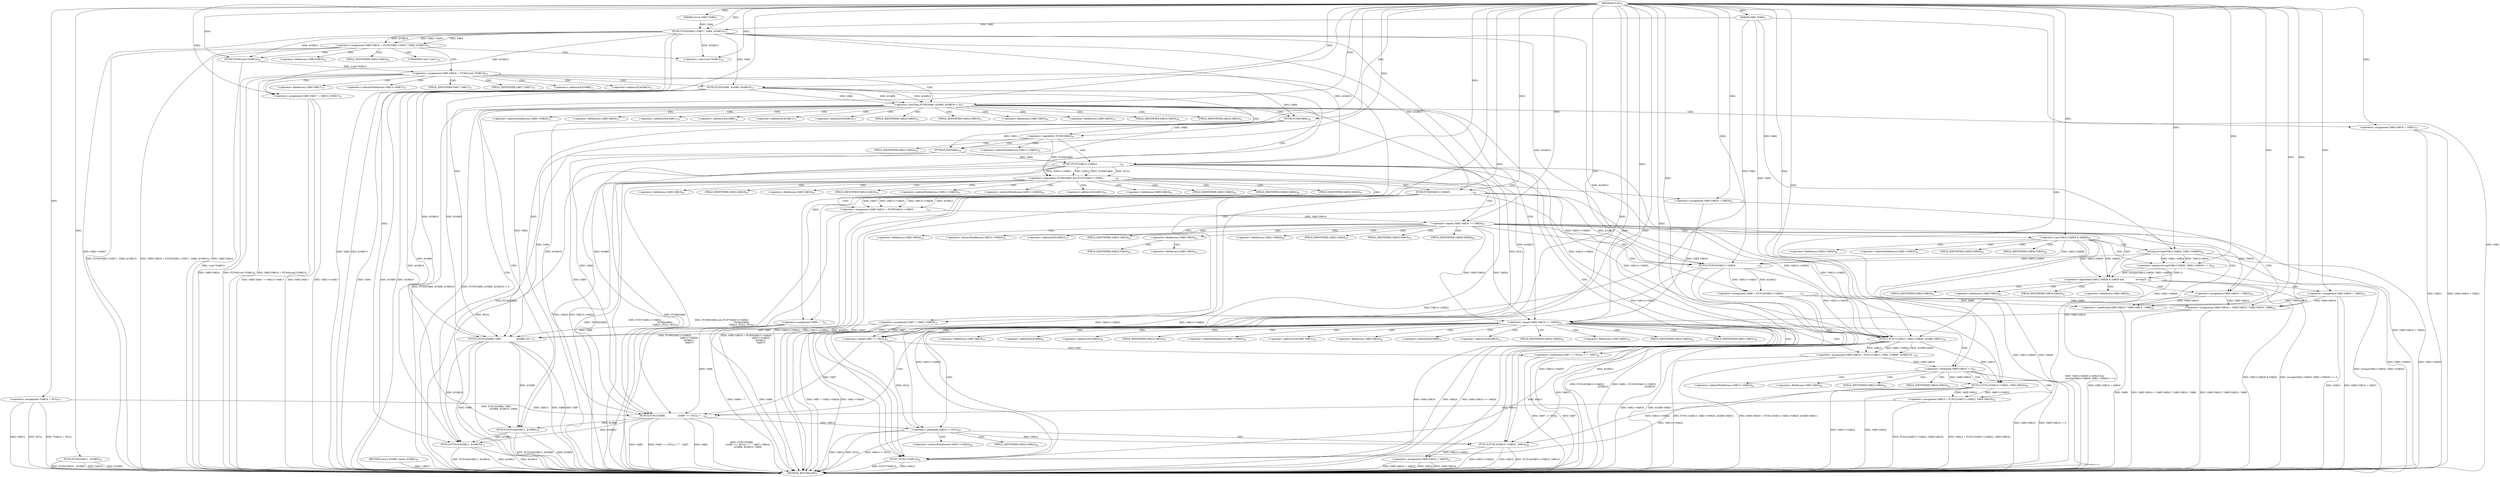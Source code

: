 digraph "FUN1" {  
"8" [label = <(METHOD,FUN1)<SUB>1</SUB>> ]
"268" [label = <(METHOD_RETURN,ANY)<SUB>1</SUB>> ]
"9" [label = <(PARAM,VAR1 *VAR2)<SUB>1</SUB>> ]
"10" [label = <(PARAM,struct VAR3 *VAR4)<SUB>1</SUB>> ]
"22" [label = <(&lt;operator&gt;.assignment,*VAR14 = NULL)<SUB>17</SUB>> ]
"25" [label = <(FUN2,FUN2(VAR15,  &amp;VAR5))<SUB>19</SUB>> ]
"54" [label = <(&lt;operator&gt;.assignment,VAR5.VAR17 = VAR13-&gt;VAR17)<SUB>27</SUB>> ]
"61" [label = <(&lt;operator&gt;.assignment,VAR8 = &quot;&quot;)<SUB>29</SUB>> ]
"80" [label = <(&lt;operator&gt;.assignment,VAR7 = VAR2-&gt;VAR20)<SUB>35</SUB>> ]
"85" [label = <(&lt;operator&gt;.assignment,VAR5.VAR16 = VAR21)<SUB>37</SUB>> ]
"252" [label = <(FUN16,FUN16(&amp;VAR11, &amp;VAR9))<SUB>76</SUB>> ]
"257" [label = <(FUN16,FUN16(&amp;VAR11, &amp;VAR10))<SUB>77</SUB>> ]
"263" [label = <(FUN17,FUN17(VAR13))<SUB>80</SUB>> ]
"265" [label = <(RETURN,return &amp;VAR5;,return &amp;VAR5;)<SUB>81</SUB>> ]
"30" [label = <(&lt;operator&gt;.assignment,VAR5.VAR16 = FUN3(VAR2-&gt;VAR17, VAR4, &amp;VAR13))<SUB>21</SUB>> ]
"44" [label = <(&lt;operator&gt;.assignment,VAR5.VAR16 = FUN4((void *)VAR13))<SUB>24</SUB>> ]
"65" [label = <(&lt;operator&gt;.lessThan,FUN5(VAR4, &amp;VAR9, &amp;VAR10) &lt; 0)<SUB>31</SUB>> ]
"91" [label = <(&lt;operator&gt;.logicalAnd,!FUN6(VAR4) &amp;&amp; FUN7(VAR13-&gt;VAR22,
             ...)<SUB>38</SUB>> ]
"183" [label = <(&lt;operator&gt;.equals,VAR5.VAR16 == VAR24)<SUB>58</SUB>> ]
"74" [label = <(&lt;operator&gt;.assignment,VAR5.VAR16 = VAR19)<SUB>32</SUB>> ]
"105" [label = <(&lt;operator&gt;.assignment,VAR5.VAR16 = VAR24)<SUB>41</SUB>> ]
"189" [label = <(&lt;operator&gt;.assignment,VAR5.VAR16 = FUN11(VAR13, VAR2-&gt;VAR20, &amp;VAR5.VA...)<SUB>59</SUB>> ]
"218" [label = <(FUN13,FUN13(VAR8,
                 ((VAR7 == NULL) ? ...)<SUB>64</SUB>> ]
"34" [label = <(FUN3,FUN3(VAR2-&gt;VAR17, VAR4, &amp;VAR13))<SUB>21</SUB>> ]
"48" [label = <(FUN4,FUN4((void *)VAR13))<SUB>24</SUB>> ]
"66" [label = <(FUN5,FUN5(VAR4, &amp;VAR9, &amp;VAR10))<SUB>31</SUB>> ]
"92" [label = <(&lt;operator&gt;.logicalNot,!FUN6(VAR4))<SUB>38</SUB>> ]
"95" [label = <(FUN7,FUN7(VAR13-&gt;VAR22,
                            ...)<SUB>38</SUB>> ]
"112" [label = <(&lt;operator&gt;.assignment,VAR5.VAR16 = FUN9(VAR13-&gt;VAR25,
               ...)<SUB>43</SUB>> ]
"203" [label = <(&lt;operator&gt;.notEquals,VAR5.VAR16 != 0)<SUB>61</SUB>> ]
"233" [label = <(&lt;operator&gt;.notEquals,VAR14 != NULL)<SUB>67</SUB>> ]
"244" [label = <(FUN15,FUN15(VAR8, VAR7,
                    &amp;VAR9, &amp;V...)<SUB>71</SUB>> ]
"49" [label = <(&lt;operator&gt;.cast,(void *)VAR13)<SUB>24</SUB>> ]
"93" [label = <(FUN6,FUN6(VAR4))<SUB>38</SUB>> ]
"99" [label = <(FUN8,FUN8(VAR4))<SUB>39</SUB>> ]
"127" [label = <(&lt;operator&gt;.equals,VAR5.VAR16 == VAR24)<SUB>47</SUB>> ]
"193" [label = <(FUN11,FUN11(VAR13, VAR2-&gt;VAR20, &amp;VAR5.VAR31))<SUB>59</SUB>> ]
"209" [label = <(&lt;operator&gt;.assignment,VAR14 = FUN12(VAR13-&gt;VAR22, VAR5.VAR16))<SUB>62</SUB>> ]
"220" [label = <(&lt;operator&gt;.conditional,(VAR7 == NULL) ? &quot;&quot; : VAR7)<SUB>65</SUB>> ]
"237" [label = <(FUN14,FUN14(VAR13-&gt;VAR22, VAR14))<SUB>68</SUB>> ]
"116" [label = <(FUN9,FUN9(VAR13-&gt;VAR25,
                            ...)<SUB>43</SUB>> ]
"162" [label = <(&lt;operator&gt;.assignment,VAR6 = FUN10(VAR13-&gt;VAR25,
                    ...)<SUB>52</SUB>> ]
"170" [label = <(&lt;operator&gt;.assignment,VAR5.VAR16 = VAR5.VAR16 ? VAR5.VAR16 : VAR6)<SUB>54</SUB>> ]
"221" [label = <(&lt;operator&gt;.equals,VAR7 == NULL)<SUB>65</SUB>> ]
"134" [label = <(&lt;operator&gt;.logicalAnd,VAR12.VAR28 &amp; VAR29 &amp;&amp;
                strcmp(V...)<SUB>48</SUB>> ]
"211" [label = <(FUN12,FUN12(VAR13-&gt;VAR22, VAR5.VAR16))<SUB>62</SUB>> ]
"150" [label = <(&lt;operator&gt;.assignment,VAR5.VAR16 = VAR24)<SUB>50</SUB>> ]
"164" [label = <(FUN10,FUN10(VAR13-&gt;VAR25,
                           ...)<SUB>52</SUB>> ]
"174" [label = <(&lt;operator&gt;.conditional,VAR5.VAR16 ? VAR5.VAR16 : VAR6)<SUB>54</SUB>> ]
"135" [label = <(&lt;operator&gt;.and,VAR12.VAR28 &amp; VAR29)<SUB>48</SUB>> ]
"140" [label = <(&lt;operator&gt;.equals,strcmp(VAR12.VAR30, VAR2-&gt;VAR20) == 0)<SUB>49</SUB>> ]
"157" [label = <(&lt;operator&gt;.assignment,VAR5.VAR16 = VAR21)<SUB>51</SUB>> ]
"141" [label = <(strcmp,strcmp(VAR12.VAR30, VAR2-&gt;VAR20))<SUB>49</SUB>> ]
"55" [label = <(&lt;operator&gt;.fieldAccess,VAR5.VAR17)<SUB>27</SUB>> ]
"58" [label = <(&lt;operator&gt;.indirectFieldAccess,VAR13-&gt;VAR17)<SUB>27</SUB>> ]
"82" [label = <(&lt;operator&gt;.indirectFieldAccess,VAR2-&gt;VAR20)<SUB>35</SUB>> ]
"86" [label = <(&lt;operator&gt;.fieldAccess,VAR5.VAR16)<SUB>37</SUB>> ]
"253" [label = <(&lt;operator&gt;.addressOf,&amp;VAR11)<SUB>76</SUB>> ]
"255" [label = <(&lt;operator&gt;.addressOf,&amp;VAR9)<SUB>76</SUB>> ]
"258" [label = <(&lt;operator&gt;.addressOf,&amp;VAR11)<SUB>77</SUB>> ]
"260" [label = <(&lt;operator&gt;.addressOf,&amp;VAR10)<SUB>77</SUB>> ]
"45" [label = <(&lt;operator&gt;.fieldAccess,VAR5.VAR16)<SUB>24</SUB>> ]
"57" [label = <(FIELD_IDENTIFIER,VAR17,VAR17)<SUB>27</SUB>> ]
"60" [label = <(FIELD_IDENTIFIER,VAR17,VAR17)<SUB>27</SUB>> ]
"84" [label = <(FIELD_IDENTIFIER,VAR20,VAR20)<SUB>35</SUB>> ]
"88" [label = <(FIELD_IDENTIFIER,VAR16,VAR16)<SUB>37</SUB>> ]
"184" [label = <(&lt;operator&gt;.fieldAccess,VAR5.VAR16)<SUB>58</SUB>> ]
"47" [label = <(FIELD_IDENTIFIER,VAR16,VAR16)<SUB>24</SUB>> ]
"68" [label = <(&lt;operator&gt;.addressOf,&amp;VAR9)<SUB>31</SUB>> ]
"70" [label = <(&lt;operator&gt;.addressOf,&amp;VAR10)<SUB>31</SUB>> ]
"75" [label = <(&lt;operator&gt;.fieldAccess,VAR5.VAR16)<SUB>32</SUB>> ]
"96" [label = <(&lt;operator&gt;.indirectFieldAccess,VAR13-&gt;VAR22)<SUB>38</SUB>> ]
"106" [label = <(&lt;operator&gt;.fieldAccess,VAR5.VAR16)<SUB>41</SUB>> ]
"186" [label = <(FIELD_IDENTIFIER,VAR16,VAR16)<SUB>58</SUB>> ]
"190" [label = <(&lt;operator&gt;.fieldAccess,VAR5.VAR16)<SUB>59</SUB>> ]
"227" [label = <(&lt;operator&gt;.addressOf,&amp;VAR9)<SUB>66</SUB>> ]
"229" [label = <(&lt;operator&gt;.addressOf,&amp;VAR10)<SUB>66</SUB>> ]
"50" [label = <(UNKNOWN,void *,void *)<SUB>24</SUB>> ]
"77" [label = <(FIELD_IDENTIFIER,VAR16,VAR16)<SUB>32</SUB>> ]
"98" [label = <(FIELD_IDENTIFIER,VAR22,VAR22)<SUB>38</SUB>> ]
"108" [label = <(FIELD_IDENTIFIER,VAR16,VAR16)<SUB>41</SUB>> ]
"113" [label = <(&lt;operator&gt;.fieldAccess,VAR5.VAR16)<SUB>43</SUB>> ]
"192" [label = <(FIELD_IDENTIFIER,VAR16,VAR16)<SUB>59</SUB>> ]
"195" [label = <(&lt;operator&gt;.indirectFieldAccess,VAR2-&gt;VAR20)<SUB>59</SUB>> ]
"198" [label = <(&lt;operator&gt;.addressOf,&amp;VAR5.VAR31)<SUB>59</SUB>> ]
"204" [label = <(&lt;operator&gt;.fieldAccess,VAR5.VAR16)<SUB>61</SUB>> ]
"247" [label = <(&lt;operator&gt;.addressOf,&amp;VAR9)<SUB>72</SUB>> ]
"249" [label = <(&lt;operator&gt;.addressOf,&amp;VAR10)<SUB>72</SUB>> ]
"115" [label = <(FIELD_IDENTIFIER,VAR16,VAR16)<SUB>43</SUB>> ]
"117" [label = <(&lt;operator&gt;.indirectFieldAccess,VAR13-&gt;VAR25)<SUB>43</SUB>> ]
"120" [label = <(&lt;operator&gt;.indirectFieldAccess,VAR13-&gt;VAR26)<SUB>44</SUB>> ]
"123" [label = <(&lt;operator&gt;.addressOf,&amp;VAR12)<SUB>45</SUB>> ]
"128" [label = <(&lt;operator&gt;.fieldAccess,VAR5.VAR16)<SUB>47</SUB>> ]
"197" [label = <(FIELD_IDENTIFIER,VAR20,VAR20)<SUB>59</SUB>> ]
"199" [label = <(&lt;operator&gt;.fieldAccess,VAR5.VAR31)<SUB>59</SUB>> ]
"206" [label = <(FIELD_IDENTIFIER,VAR16,VAR16)<SUB>61</SUB>> ]
"238" [label = <(&lt;operator&gt;.indirectFieldAccess,VAR13-&gt;VAR22)<SUB>68</SUB>> ]
"119" [label = <(FIELD_IDENTIFIER,VAR25,VAR25)<SUB>43</SUB>> ]
"122" [label = <(FIELD_IDENTIFIER,VAR26,VAR26)<SUB>44</SUB>> ]
"130" [label = <(FIELD_IDENTIFIER,VAR16,VAR16)<SUB>47</SUB>> ]
"171" [label = <(&lt;operator&gt;.fieldAccess,VAR5.VAR16)<SUB>54</SUB>> ]
"201" [label = <(FIELD_IDENTIFIER,VAR31,VAR31)<SUB>59</SUB>> ]
"212" [label = <(&lt;operator&gt;.indirectFieldAccess,VAR13-&gt;VAR22)<SUB>62</SUB>> ]
"215" [label = <(&lt;operator&gt;.fieldAccess,VAR5.VAR16)<SUB>62</SUB>> ]
"240" [label = <(FIELD_IDENTIFIER,VAR22,VAR22)<SUB>68</SUB>> ]
"165" [label = <(&lt;operator&gt;.indirectFieldAccess,VAR13-&gt;VAR25)<SUB>52</SUB>> ]
"168" [label = <(&lt;operator&gt;.addressOf,&amp;VAR12)<SUB>53</SUB>> ]
"173" [label = <(FIELD_IDENTIFIER,VAR16,VAR16)<SUB>54</SUB>> ]
"175" [label = <(&lt;operator&gt;.fieldAccess,VAR5.VAR16)<SUB>54</SUB>> ]
"178" [label = <(&lt;operator&gt;.fieldAccess,VAR5.VAR16)<SUB>54</SUB>> ]
"214" [label = <(FIELD_IDENTIFIER,VAR22,VAR22)<SUB>62</SUB>> ]
"217" [label = <(FIELD_IDENTIFIER,VAR16,VAR16)<SUB>62</SUB>> ]
"136" [label = <(&lt;operator&gt;.fieldAccess,VAR12.VAR28)<SUB>48</SUB>> ]
"151" [label = <(&lt;operator&gt;.fieldAccess,VAR5.VAR16)<SUB>50</SUB>> ]
"167" [label = <(FIELD_IDENTIFIER,VAR25,VAR25)<SUB>52</SUB>> ]
"177" [label = <(FIELD_IDENTIFIER,VAR16,VAR16)<SUB>54</SUB>> ]
"180" [label = <(FIELD_IDENTIFIER,VAR16,VAR16)<SUB>54</SUB>> ]
"138" [label = <(FIELD_IDENTIFIER,VAR28,VAR28)<SUB>48</SUB>> ]
"142" [label = <(&lt;operator&gt;.fieldAccess,VAR12.VAR30)<SUB>49</SUB>> ]
"145" [label = <(&lt;operator&gt;.indirectFieldAccess,VAR2-&gt;VAR20)<SUB>49</SUB>> ]
"153" [label = <(FIELD_IDENTIFIER,VAR16,VAR16)<SUB>50</SUB>> ]
"158" [label = <(&lt;operator&gt;.fieldAccess,VAR5.VAR16)<SUB>51</SUB>> ]
"144" [label = <(FIELD_IDENTIFIER,VAR30,VAR30)<SUB>49</SUB>> ]
"147" [label = <(FIELD_IDENTIFIER,VAR20,VAR20)<SUB>49</SUB>> ]
"160" [label = <(FIELD_IDENTIFIER,VAR16,VAR16)<SUB>51</SUB>> ]
  "265" -> "268"  [ label = "DDG: &lt;RET&gt;"] 
  "9" -> "268"  [ label = "DDG: VAR2"] 
  "22" -> "268"  [ label = "DDG: VAR14"] 
  "22" -> "268"  [ label = "DDG: NULL"] 
  "22" -> "268"  [ label = "DDG: *VAR14 = NULL"] 
  "25" -> "268"  [ label = "DDG: &amp;VAR5"] 
  "25" -> "268"  [ label = "DDG: FUN2(VAR15,  &amp;VAR5)"] 
  "30" -> "268"  [ label = "DDG: VAR5.VAR16"] 
  "34" -> "268"  [ label = "DDG: VAR2-&gt;VAR17"] 
  "34" -> "268"  [ label = "DDG: VAR4"] 
  "34" -> "268"  [ label = "DDG: &amp;VAR13"] 
  "30" -> "268"  [ label = "DDG: FUN3(VAR2-&gt;VAR17, VAR4, &amp;VAR13)"] 
  "30" -> "268"  [ label = "DDG: VAR5.VAR16 = FUN3(VAR2-&gt;VAR17, VAR4, &amp;VAR13)"] 
  "44" -> "268"  [ label = "DDG: VAR5.VAR16"] 
  "48" -> "268"  [ label = "DDG: (void *)VAR13"] 
  "44" -> "268"  [ label = "DDG: FUN4((void *)VAR13)"] 
  "44" -> "268"  [ label = "DDG: VAR5.VAR16 = FUN4((void *)VAR13)"] 
  "54" -> "268"  [ label = "DDG: VAR5.VAR17"] 
  "54" -> "268"  [ label = "DDG: VAR13-&gt;VAR17"] 
  "54" -> "268"  [ label = "DDG: VAR5.VAR17 = VAR13-&gt;VAR17"] 
  "61" -> "268"  [ label = "DDG: VAR8"] 
  "61" -> "268"  [ label = "DDG: VAR8 = &quot;&quot;"] 
  "66" -> "268"  [ label = "DDG: VAR4"] 
  "66" -> "268"  [ label = "DDG: &amp;VAR9"] 
  "66" -> "268"  [ label = "DDG: &amp;VAR10"] 
  "65" -> "268"  [ label = "DDG: FUN5(VAR4, &amp;VAR9, &amp;VAR10)"] 
  "65" -> "268"  [ label = "DDG: FUN5(VAR4, &amp;VAR9, &amp;VAR10) &lt; 0"] 
  "80" -> "268"  [ label = "DDG: VAR2-&gt;VAR20"] 
  "80" -> "268"  [ label = "DDG: VAR7 = VAR2-&gt;VAR20"] 
  "85" -> "268"  [ label = "DDG: VAR21"] 
  "85" -> "268"  [ label = "DDG: VAR5.VAR16 = VAR21"] 
  "92" -> "268"  [ label = "DDG: FUN6(VAR4)"] 
  "91" -> "268"  [ label = "DDG: !FUN6(VAR4)"] 
  "95" -> "268"  [ label = "DDG: VAR13-&gt;VAR22"] 
  "95" -> "268"  [ label = "DDG: FUN8(VAR4)"] 
  "95" -> "268"  [ label = "DDG: NULL"] 
  "91" -> "268"  [ label = "DDG: FUN7(VAR13-&gt;VAR22,
                                                       FUN8(VAR4),
                                                       VAR23, NULL, NULL)"] 
  "91" -> "268"  [ label = "DDG: !FUN6(VAR4) &amp;&amp; FUN7(VAR13-&gt;VAR22,
                                                       FUN8(VAR4),
                                                       VAR23, NULL, NULL)"] 
  "116" -> "268"  [ label = "DDG: VAR13-&gt;VAR25"] 
  "116" -> "268"  [ label = "DDG: VAR13-&gt;VAR26"] 
  "116" -> "268"  [ label = "DDG: &amp;VAR12"] 
  "112" -> "268"  [ label = "DDG: FUN9(VAR13-&gt;VAR25,
                                       VAR13-&gt;VAR26,
                                       &amp;VAR12,
                                       VAR27)"] 
  "112" -> "268"  [ label = "DDG: VAR5.VAR16 = FUN9(VAR13-&gt;VAR25,
                                       VAR13-&gt;VAR26,
                                       &amp;VAR12,
                                       VAR27)"] 
  "135" -> "268"  [ label = "DDG: VAR12.VAR28"] 
  "134" -> "268"  [ label = "DDG: VAR12.VAR28 &amp; VAR29"] 
  "141" -> "268"  [ label = "DDG: VAR12.VAR30"] 
  "141" -> "268"  [ label = "DDG: VAR2-&gt;VAR20"] 
  "140" -> "268"  [ label = "DDG: strcmp(VAR12.VAR30, VAR2-&gt;VAR20)"] 
  "134" -> "268"  [ label = "DDG: strcmp(VAR12.VAR30, VAR2-&gt;VAR20) == 0"] 
  "134" -> "268"  [ label = "DDG: VAR12.VAR28 &amp; VAR29 &amp;&amp;
                strcmp(VAR12.VAR30, VAR2-&gt;VAR20) == 0"] 
  "157" -> "268"  [ label = "DDG: VAR21"] 
  "157" -> "268"  [ label = "DDG: VAR5.VAR16 = VAR21"] 
  "150" -> "268"  [ label = "DDG: VAR5.VAR16 = VAR24"] 
  "164" -> "268"  [ label = "DDG: VAR13-&gt;VAR25"] 
  "164" -> "268"  [ label = "DDG: &amp;VAR12"] 
  "162" -> "268"  [ label = "DDG: FUN10(VAR13-&gt;VAR25,
                                            &amp;VAR12)"] 
  "162" -> "268"  [ label = "DDG: VAR6 = FUN10(VAR13-&gt;VAR25,
                                            &amp;VAR12)"] 
  "174" -> "268"  [ label = "DDG: VAR6"] 
  "170" -> "268"  [ label = "DDG: VAR5.VAR16 ? VAR5.VAR16 : VAR6"] 
  "170" -> "268"  [ label = "DDG: VAR5.VAR16 = VAR5.VAR16 ? VAR5.VAR16 : VAR6"] 
  "105" -> "268"  [ label = "DDG: VAR5.VAR16 = VAR24"] 
  "183" -> "268"  [ label = "DDG: VAR5.VAR16"] 
  "183" -> "268"  [ label = "DDG: VAR24"] 
  "183" -> "268"  [ label = "DDG: VAR5.VAR16 == VAR24"] 
  "244" -> "268"  [ label = "DDG: VAR8"] 
  "244" -> "268"  [ label = "DDG: VAR7"] 
  "244" -> "268"  [ label = "DDG: VAR4"] 
  "244" -> "268"  [ label = "DDG: FUN15(VAR8, VAR7,
                    &amp;VAR9, &amp;VAR10, VAR4)"] 
  "193" -> "268"  [ label = "DDG: VAR2-&gt;VAR20"] 
  "193" -> "268"  [ label = "DDG: &amp;VAR5.VAR31"] 
  "189" -> "268"  [ label = "DDG: FUN11(VAR13, VAR2-&gt;VAR20, &amp;VAR5.VAR31)"] 
  "189" -> "268"  [ label = "DDG: VAR5.VAR16 = FUN11(VAR13, VAR2-&gt;VAR20, &amp;VAR5.VAR31)"] 
  "203" -> "268"  [ label = "DDG: VAR5.VAR16"] 
  "203" -> "268"  [ label = "DDG: VAR5.VAR16 != 0"] 
  "211" -> "268"  [ label = "DDG: VAR13-&gt;VAR22"] 
  "211" -> "268"  [ label = "DDG: VAR5.VAR16"] 
  "209" -> "268"  [ label = "DDG: FUN12(VAR13-&gt;VAR22, VAR5.VAR16)"] 
  "209" -> "268"  [ label = "DDG: VAR14 = FUN12(VAR13-&gt;VAR22, VAR5.VAR16)"] 
  "218" -> "268"  [ label = "DDG: VAR8"] 
  "220" -> "268"  [ label = "DDG: VAR7 == NULL"] 
  "220" -> "268"  [ label = "DDG: VAR7"] 
  "218" -> "268"  [ label = "DDG: (VAR7 == NULL) ? &quot;&quot; : VAR7"] 
  "218" -> "268"  [ label = "DDG: VAR4"] 
  "218" -> "268"  [ label = "DDG: FUN13(VAR8,
                 ((VAR7 == NULL) ? &quot;&quot; : VAR7), VAR14,
                 &amp;VAR9, &amp;VAR10, VAR4)"] 
  "233" -> "268"  [ label = "DDG: VAR14"] 
  "233" -> "268"  [ label = "DDG: NULL"] 
  "233" -> "268"  [ label = "DDG: VAR14 != NULL"] 
  "237" -> "268"  [ label = "DDG: VAR13-&gt;VAR22"] 
  "237" -> "268"  [ label = "DDG: VAR14"] 
  "237" -> "268"  [ label = "DDG: FUN14(VAR13-&gt;VAR22, VAR14)"] 
  "252" -> "268"  [ label = "DDG: &amp;VAR9"] 
  "252" -> "268"  [ label = "DDG: FUN16(&amp;VAR11, &amp;VAR9)"] 
  "257" -> "268"  [ label = "DDG: &amp;VAR11"] 
  "257" -> "268"  [ label = "DDG: &amp;VAR10"] 
  "257" -> "268"  [ label = "DDG: FUN16(&amp;VAR11, &amp;VAR10)"] 
  "74" -> "268"  [ label = "DDG: VAR5.VAR16"] 
  "74" -> "268"  [ label = "DDG: VAR5.VAR16 = VAR19"] 
  "263" -> "268"  [ label = "DDG: VAR13"] 
  "263" -> "268"  [ label = "DDG: FUN17(VAR13)"] 
  "74" -> "268"  [ label = "DDG: VAR19"] 
  "135" -> "268"  [ label = "DDG: VAR29"] 
  "95" -> "268"  [ label = "DDG: VAR23"] 
  "25" -> "268"  [ label = "DDG: VAR15"] 
  "116" -> "268"  [ label = "DDG: VAR27"] 
  "8" -> "9"  [ label = "DDG: "] 
  "8" -> "10"  [ label = "DDG: "] 
  "8" -> "22"  [ label = "DDG: "] 
  "34" -> "54"  [ label = "DDG: &amp;VAR13"] 
  "8" -> "54"  [ label = "DDG: "] 
  "8" -> "61"  [ label = "DDG: "] 
  "9" -> "80"  [ label = "DDG: VAR2"] 
  "8" -> "85"  [ label = "DDG: "] 
  "8" -> "25"  [ label = "DDG: "] 
  "34" -> "30"  [ label = "DDG: VAR2-&gt;VAR17"] 
  "34" -> "30"  [ label = "DDG: VAR4"] 
  "34" -> "30"  [ label = "DDG: &amp;VAR13"] 
  "48" -> "44"  [ label = "DDG: (void *)VAR13"] 
  "8" -> "252"  [ label = "DDG: "] 
  "244" -> "252"  [ label = "DDG: &amp;VAR9"] 
  "218" -> "252"  [ label = "DDG: &amp;VAR9"] 
  "66" -> "252"  [ label = "DDG: &amp;VAR9"] 
  "252" -> "257"  [ label = "DDG: &amp;VAR11"] 
  "8" -> "257"  [ label = "DDG: "] 
  "244" -> "257"  [ label = "DDG: &amp;VAR10"] 
  "218" -> "257"  [ label = "DDG: &amp;VAR10"] 
  "66" -> "257"  [ label = "DDG: &amp;VAR10"] 
  "34" -> "263"  [ label = "DDG: &amp;VAR13"] 
  "95" -> "263"  [ label = "DDG: VAR13-&gt;VAR22"] 
  "116" -> "263"  [ label = "DDG: VAR13-&gt;VAR25"] 
  "116" -> "263"  [ label = "DDG: VAR13-&gt;VAR26"] 
  "164" -> "263"  [ label = "DDG: VAR13-&gt;VAR25"] 
  "193" -> "263"  [ label = "DDG: VAR13"] 
  "211" -> "263"  [ label = "DDG: VAR13-&gt;VAR22"] 
  "237" -> "263"  [ label = "DDG: VAR13-&gt;VAR22"] 
  "8" -> "263"  [ label = "DDG: "] 
  "66" -> "65"  [ label = "DDG: VAR4"] 
  "66" -> "65"  [ label = "DDG: &amp;VAR9"] 
  "66" -> "65"  [ label = "DDG: &amp;VAR10"] 
  "8" -> "65"  [ label = "DDG: "] 
  "8" -> "74"  [ label = "DDG: "] 
  "92" -> "91"  [ label = "DDG: FUN6(VAR4)"] 
  "95" -> "91"  [ label = "DDG: NULL"] 
  "95" -> "91"  [ label = "DDG: VAR13-&gt;VAR22"] 
  "95" -> "91"  [ label = "DDG: VAR23"] 
  "95" -> "91"  [ label = "DDG: FUN8(VAR4)"] 
  "8" -> "105"  [ label = "DDG: "] 
  "127" -> "183"  [ label = "DDG: VAR5.VAR16"] 
  "170" -> "183"  [ label = "DDG: VAR5.VAR16"] 
  "105" -> "183"  [ label = "DDG: VAR5.VAR16"] 
  "8" -> "183"  [ label = "DDG: "] 
  "127" -> "183"  [ label = "DDG: VAR24"] 
  "193" -> "189"  [ label = "DDG: VAR13"] 
  "193" -> "189"  [ label = "DDG: VAR2-&gt;VAR20"] 
  "193" -> "189"  [ label = "DDG: &amp;VAR5.VAR31"] 
  "9" -> "34"  [ label = "DDG: VAR2"] 
  "10" -> "34"  [ label = "DDG: VAR4"] 
  "8" -> "34"  [ label = "DDG: "] 
  "34" -> "48"  [ label = "DDG: &amp;VAR13"] 
  "8" -> "48"  [ label = "DDG: "] 
  "34" -> "66"  [ label = "DDG: VAR4"] 
  "8" -> "66"  [ label = "DDG: "] 
  "93" -> "92"  [ label = "DDG: VAR4"] 
  "34" -> "95"  [ label = "DDG: &amp;VAR13"] 
  "8" -> "95"  [ label = "DDG: "] 
  "99" -> "95"  [ label = "DDG: VAR4"] 
  "116" -> "112"  [ label = "DDG: VAR13-&gt;VAR25"] 
  "116" -> "112"  [ label = "DDG: VAR13-&gt;VAR26"] 
  "116" -> "112"  [ label = "DDG: &amp;VAR12"] 
  "116" -> "112"  [ label = "DDG: VAR27"] 
  "61" -> "218"  [ label = "DDG: VAR8"] 
  "8" -> "218"  [ label = "DDG: "] 
  "221" -> "218"  [ label = "DDG: VAR7"] 
  "22" -> "218"  [ label = "DDG: VAR14"] 
  "209" -> "218"  [ label = "DDG: VAR14"] 
  "66" -> "218"  [ label = "DDG: &amp;VAR9"] 
  "66" -> "218"  [ label = "DDG: &amp;VAR10"] 
  "93" -> "218"  [ label = "DDG: VAR4"] 
  "99" -> "218"  [ label = "DDG: VAR4"] 
  "34" -> "49"  [ label = "DDG: &amp;VAR13"] 
  "8" -> "49"  [ label = "DDG: "] 
  "66" -> "93"  [ label = "DDG: VAR4"] 
  "8" -> "93"  [ label = "DDG: "] 
  "93" -> "99"  [ label = "DDG: VAR4"] 
  "8" -> "99"  [ label = "DDG: "] 
  "34" -> "193"  [ label = "DDG: &amp;VAR13"] 
  "95" -> "193"  [ label = "DDG: VAR13-&gt;VAR22"] 
  "116" -> "193"  [ label = "DDG: VAR13-&gt;VAR25"] 
  "116" -> "193"  [ label = "DDG: VAR13-&gt;VAR26"] 
  "164" -> "193"  [ label = "DDG: VAR13-&gt;VAR25"] 
  "8" -> "193"  [ label = "DDG: "] 
  "9" -> "193"  [ label = "DDG: VAR2"] 
  "141" -> "193"  [ label = "DDG: VAR2-&gt;VAR20"] 
  "189" -> "203"  [ label = "DDG: VAR5.VAR16"] 
  "8" -> "203"  [ label = "DDG: "] 
  "211" -> "209"  [ label = "DDG: VAR13-&gt;VAR22"] 
  "211" -> "209"  [ label = "DDG: VAR5.VAR16"] 
  "8" -> "220"  [ label = "DDG: "] 
  "221" -> "220"  [ label = "DDG: VAR7"] 
  "218" -> "233"  [ label = "DDG: VAR14"] 
  "8" -> "233"  [ label = "DDG: "] 
  "221" -> "233"  [ label = "DDG: NULL"] 
  "61" -> "244"  [ label = "DDG: VAR8"] 
  "8" -> "244"  [ label = "DDG: "] 
  "80" -> "244"  [ label = "DDG: VAR7"] 
  "66" -> "244"  [ label = "DDG: &amp;VAR9"] 
  "66" -> "244"  [ label = "DDG: &amp;VAR10"] 
  "93" -> "244"  [ label = "DDG: VAR4"] 
  "99" -> "244"  [ label = "DDG: VAR4"] 
  "34" -> "116"  [ label = "DDG: &amp;VAR13"] 
  "8" -> "116"  [ label = "DDG: "] 
  "112" -> "127"  [ label = "DDG: VAR5.VAR16"] 
  "8" -> "127"  [ label = "DDG: "] 
  "164" -> "162"  [ label = "DDG: VAR13-&gt;VAR25"] 
  "164" -> "162"  [ label = "DDG: &amp;VAR12"] 
  "157" -> "170"  [ label = "DDG: VAR5.VAR16"] 
  "150" -> "170"  [ label = "DDG: VAR5.VAR16"] 
  "8" -> "170"  [ label = "DDG: "] 
  "162" -> "170"  [ label = "DDG: VAR6"] 
  "80" -> "221"  [ label = "DDG: VAR7"] 
  "8" -> "221"  [ label = "DDG: "] 
  "95" -> "221"  [ label = "DDG: NULL"] 
  "95" -> "237"  [ label = "DDG: VAR13-&gt;VAR22"] 
  "193" -> "237"  [ label = "DDG: VAR13"] 
  "211" -> "237"  [ label = "DDG: VAR13-&gt;VAR22"] 
  "233" -> "237"  [ label = "DDG: VAR14"] 
  "8" -> "237"  [ label = "DDG: "] 
  "95" -> "211"  [ label = "DDG: VAR13-&gt;VAR22"] 
  "193" -> "211"  [ label = "DDG: VAR13"] 
  "203" -> "211"  [ label = "DDG: VAR5.VAR16"] 
  "8" -> "211"  [ label = "DDG: "] 
  "135" -> "134"  [ label = "DDG: VAR12.VAR28"] 
  "135" -> "134"  [ label = "DDG: VAR29"] 
  "140" -> "134"  [ label = "DDG: strcmp(VAR12.VAR30, VAR2-&gt;VAR20)"] 
  "140" -> "134"  [ label = "DDG: 0"] 
  "127" -> "150"  [ label = "DDG: VAR24"] 
  "8" -> "150"  [ label = "DDG: "] 
  "116" -> "164"  [ label = "DDG: VAR13-&gt;VAR25"] 
  "34" -> "164"  [ label = "DDG: &amp;VAR13"] 
  "8" -> "164"  [ label = "DDG: "] 
  "116" -> "164"  [ label = "DDG: &amp;VAR12"] 
  "135" -> "164"  [ label = "DDG: VAR12.VAR28"] 
  "141" -> "164"  [ label = "DDG: VAR12.VAR30"] 
  "157" -> "174"  [ label = "DDG: VAR5.VAR16"] 
  "150" -> "174"  [ label = "DDG: VAR5.VAR16"] 
  "8" -> "174"  [ label = "DDG: "] 
  "162" -> "174"  [ label = "DDG: VAR6"] 
  "8" -> "135"  [ label = "DDG: "] 
  "141" -> "140"  [ label = "DDG: VAR12.VAR30"] 
  "141" -> "140"  [ label = "DDG: VAR2-&gt;VAR20"] 
  "8" -> "140"  [ label = "DDG: "] 
  "8" -> "157"  [ label = "DDG: "] 
  "8" -> "141"  [ label = "DDG: "] 
  "9" -> "141"  [ label = "DDG: VAR2"] 
  "30" -> "50"  [ label = "CDG: "] 
  "30" -> "48"  [ label = "CDG: "] 
  "30" -> "49"  [ label = "CDG: "] 
  "30" -> "44"  [ label = "CDG: "] 
  "30" -> "47"  [ label = "CDG: "] 
  "30" -> "45"  [ label = "CDG: "] 
  "44" -> "68"  [ label = "CDG: "] 
  "44" -> "60"  [ label = "CDG: "] 
  "44" -> "54"  [ label = "CDG: "] 
  "44" -> "61"  [ label = "CDG: "] 
  "44" -> "70"  [ label = "CDG: "] 
  "44" -> "66"  [ label = "CDG: "] 
  "44" -> "65"  [ label = "CDG: "] 
  "44" -> "55"  [ label = "CDG: "] 
  "44" -> "57"  [ label = "CDG: "] 
  "44" -> "58"  [ label = "CDG: "] 
  "65" -> "84"  [ label = "CDG: "] 
  "65" -> "74"  [ label = "CDG: "] 
  "65" -> "93"  [ label = "CDG: "] 
  "65" -> "184"  [ label = "CDG: "] 
  "65" -> "80"  [ label = "CDG: "] 
  "65" -> "258"  [ label = "CDG: "] 
  "65" -> "88"  [ label = "CDG: "] 
  "65" -> "186"  [ label = "CDG: "] 
  "65" -> "86"  [ label = "CDG: "] 
  "65" -> "260"  [ label = "CDG: "] 
  "65" -> "253"  [ label = "CDG: "] 
  "65" -> "77"  [ label = "CDG: "] 
  "65" -> "75"  [ label = "CDG: "] 
  "65" -> "85"  [ label = "CDG: "] 
  "65" -> "257"  [ label = "CDG: "] 
  "65" -> "92"  [ label = "CDG: "] 
  "65" -> "91"  [ label = "CDG: "] 
  "65" -> "255"  [ label = "CDG: "] 
  "65" -> "252"  [ label = "CDG: "] 
  "65" -> "183"  [ label = "CDG: "] 
  "65" -> "82"  [ label = "CDG: "] 
  "91" -> "120"  [ label = "CDG: "] 
  "91" -> "128"  [ label = "CDG: "] 
  "91" -> "112"  [ label = "CDG: "] 
  "91" -> "127"  [ label = "CDG: "] 
  "91" -> "108"  [ label = "CDG: "] 
  "91" -> "116"  [ label = "CDG: "] 
  "91" -> "122"  [ label = "CDG: "] 
  "91" -> "123"  [ label = "CDG: "] 
  "91" -> "117"  [ label = "CDG: "] 
  "91" -> "115"  [ label = "CDG: "] 
  "91" -> "113"  [ label = "CDG: "] 
  "91" -> "119"  [ label = "CDG: "] 
  "91" -> "130"  [ label = "CDG: "] 
  "91" -> "106"  [ label = "CDG: "] 
  "91" -> "105"  [ label = "CDG: "] 
  "183" -> "192"  [ label = "CDG: "] 
  "183" -> "204"  [ label = "CDG: "] 
  "183" -> "206"  [ label = "CDG: "] 
  "183" -> "247"  [ label = "CDG: "] 
  "183" -> "195"  [ label = "CDG: "] 
  "183" -> "190"  [ label = "CDG: "] 
  "183" -> "249"  [ label = "CDG: "] 
  "183" -> "201"  [ label = "CDG: "] 
  "183" -> "199"  [ label = "CDG: "] 
  "183" -> "229"  [ label = "CDG: "] 
  "183" -> "227"  [ label = "CDG: "] 
  "183" -> "244"  [ label = "CDG: "] 
  "183" -> "197"  [ label = "CDG: "] 
  "183" -> "198"  [ label = "CDG: "] 
  "183" -> "189"  [ label = "CDG: "] 
  "183" -> "221"  [ label = "CDG: "] 
  "183" -> "233"  [ label = "CDG: "] 
  "183" -> "193"  [ label = "CDG: "] 
  "183" -> "220"  [ label = "CDG: "] 
  "183" -> "203"  [ label = "CDG: "] 
  "183" -> "218"  [ label = "CDG: "] 
  "92" -> "95"  [ label = "CDG: "] 
  "92" -> "96"  [ label = "CDG: "] 
  "92" -> "98"  [ label = "CDG: "] 
  "92" -> "99"  [ label = "CDG: "] 
  "203" -> "214"  [ label = "CDG: "] 
  "203" -> "215"  [ label = "CDG: "] 
  "203" -> "209"  [ label = "CDG: "] 
  "203" -> "217"  [ label = "CDG: "] 
  "203" -> "212"  [ label = "CDG: "] 
  "203" -> "211"  [ label = "CDG: "] 
  "233" -> "240"  [ label = "CDG: "] 
  "233" -> "238"  [ label = "CDG: "] 
  "233" -> "237"  [ label = "CDG: "] 
  "127" -> "167"  [ label = "CDG: "] 
  "127" -> "136"  [ label = "CDG: "] 
  "127" -> "162"  [ label = "CDG: "] 
  "127" -> "168"  [ label = "CDG: "] 
  "127" -> "170"  [ label = "CDG: "] 
  "127" -> "134"  [ label = "CDG: "] 
  "127" -> "138"  [ label = "CDG: "] 
  "127" -> "174"  [ label = "CDG: "] 
  "127" -> "177"  [ label = "CDG: "] 
  "127" -> "135"  [ label = "CDG: "] 
  "127" -> "173"  [ label = "CDG: "] 
  "127" -> "164"  [ label = "CDG: "] 
  "127" -> "171"  [ label = "CDG: "] 
  "127" -> "165"  [ label = "CDG: "] 
  "127" -> "175"  [ label = "CDG: "] 
  "134" -> "150"  [ label = "CDG: "] 
  "134" -> "158"  [ label = "CDG: "] 
  "134" -> "160"  [ label = "CDG: "] 
  "134" -> "151"  [ label = "CDG: "] 
  "134" -> "153"  [ label = "CDG: "] 
  "134" -> "157"  [ label = "CDG: "] 
  "135" -> "141"  [ label = "CDG: "] 
  "135" -> "140"  [ label = "CDG: "] 
  "135" -> "147"  [ label = "CDG: "] 
  "135" -> "145"  [ label = "CDG: "] 
  "135" -> "144"  [ label = "CDG: "] 
  "135" -> "142"  [ label = "CDG: "] 
  "175" -> "180"  [ label = "CDG: "] 
  "175" -> "178"  [ label = "CDG: "] 
}

